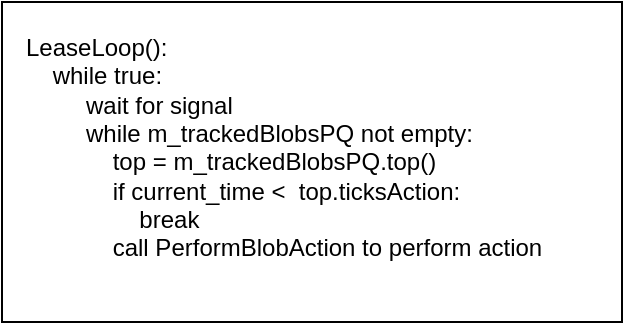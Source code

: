<mxfile version="13.6.2" type="github">
  <diagram id="SIlkuD43ZPy4wnBXVGXa" name="Page-1">
    <mxGraphModel dx="1422" dy="762" grid="1" gridSize="10" guides="1" tooltips="1" connect="1" arrows="1" fold="1" page="1" pageScale="1" pageWidth="850" pageHeight="1100" math="0" shadow="0">
      <root>
        <mxCell id="0" />
        <mxCell id="1" parent="0" />
        <mxCell id="C0X5cPK3sFFHp47MZBX7-1" value="&amp;nbsp; &amp;nbsp;LeaseLoop():&amp;nbsp;&lt;br&gt;&amp;nbsp; &amp;nbsp; &amp;nbsp; &amp;nbsp;while true:&amp;nbsp;&lt;br&gt;&amp;nbsp; &amp;nbsp; &amp;nbsp; &amp;nbsp; &amp;nbsp; &amp;nbsp; wait for signal&amp;nbsp;&lt;br&gt;&amp;nbsp; &amp;nbsp; &amp;nbsp; &amp;nbsp; &amp;nbsp; &amp;nbsp; while m_trackedBlobsPQ not empty:&amp;nbsp;&lt;br&gt;&amp;nbsp; &amp;nbsp; &amp;nbsp; &amp;nbsp; &amp;nbsp; &amp;nbsp; &amp;nbsp; &amp;nbsp; top = m_trackedBlobsPQ.top()&amp;nbsp; &amp;nbsp;&lt;br&gt;&amp;nbsp; &amp;nbsp; &amp;nbsp; &amp;nbsp; &amp;nbsp; &amp;nbsp; &amp;nbsp; &amp;nbsp; if current_time &amp;lt;&amp;nbsp; top.ticksAction:&lt;br&gt;&amp;nbsp; &amp;nbsp; &amp;nbsp; &amp;nbsp; &amp;nbsp; &amp;nbsp; &amp;nbsp; &amp;nbsp; &amp;nbsp; &amp;nbsp; break&lt;br&gt;&amp;nbsp; &amp;nbsp; &amp;nbsp; &amp;nbsp; &amp;nbsp; &amp;nbsp; &amp;nbsp; &amp;nbsp; call PerformBlobAction to perform action&amp;nbsp;&lt;br&gt;&amp;nbsp; &amp;nbsp; &amp;nbsp; &amp;nbsp; &amp;nbsp; &amp;nbsp; &amp;nbsp; &amp;nbsp;&amp;nbsp;" style="rounded=0;whiteSpace=wrap;html=1;align=left;" vertex="1" parent="1">
          <mxGeometry x="230" y="220" width="310" height="160" as="geometry" />
        </mxCell>
      </root>
    </mxGraphModel>
  </diagram>
</mxfile>
